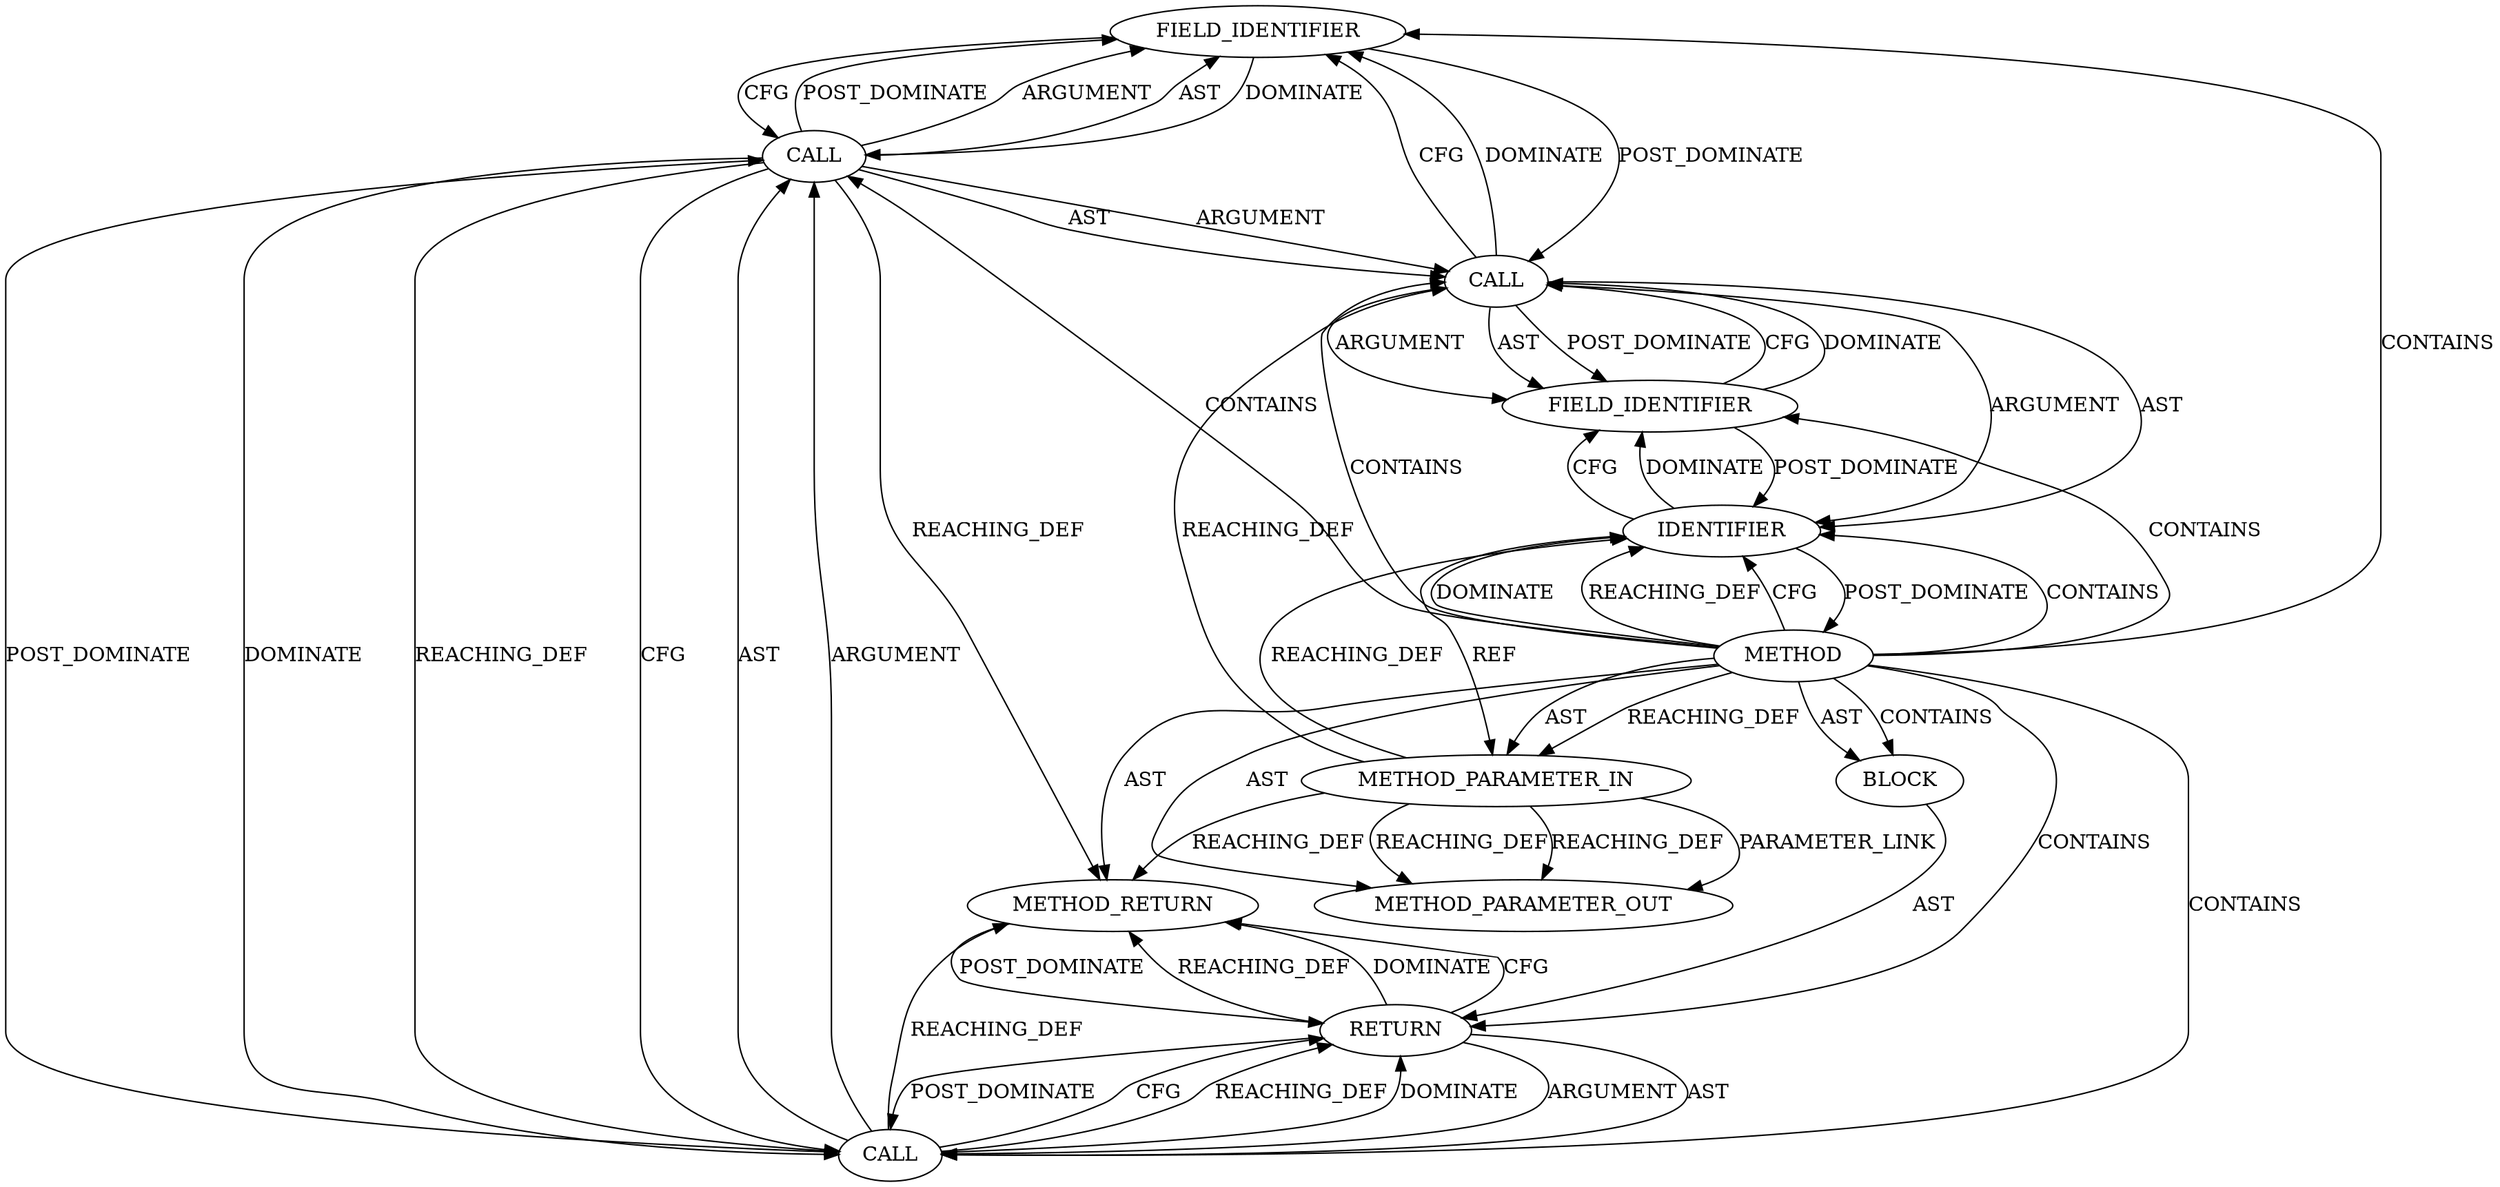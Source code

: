 digraph {
  1135 [label=FIELD_IDENTIFIER ORDER=2 ARGUMENT_INDEX=2 CODE="data_len" COLUMN_NUMBER=21 LINE_NUMBER=369 CANONICAL_NAME="data_len"]
  13026 [label=METHOD_PARAMETER_OUT ORDER=1 CODE="const struct ceph_msg *msg" IS_VARIADIC=false COLUMN_NUMBER=21 LINE_NUMBER=367 TYPE_FULL_NAME="ceph_msg*" EVALUATION_STRATEGY="BY_VALUE" INDEX=1 NAME="msg"]
  1129 [label=RETURN ORDER=1 ARGUMENT_INDEX=-1 CODE="return le32_to_cpu(msg->hdr.data_len);" COLUMN_NUMBER=2 LINE_NUMBER=369]
  1133 [label=IDENTIFIER ORDER=1 ARGUMENT_INDEX=1 CODE="msg" COLUMN_NUMBER=21 LINE_NUMBER=369 TYPE_FULL_NAME="ceph_msg*" NAME="msg"]
  1127 [label=METHOD_PARAMETER_IN ORDER=1 CODE="const struct ceph_msg *msg" IS_VARIADIC=false COLUMN_NUMBER=21 LINE_NUMBER=367 TYPE_FULL_NAME="ceph_msg*" EVALUATION_STRATEGY="BY_VALUE" INDEX=1 NAME="msg"]
  1126 [label=METHOD COLUMN_NUMBER=1 LINE_NUMBER=367 COLUMN_NUMBER_END=1 IS_EXTERNAL=false SIGNATURE="int data_len (ceph_msg*)" NAME="data_len" AST_PARENT_TYPE="TYPE_DECL" AST_PARENT_FULL_NAME="file_code_old-a282a2f-decode_preamble-531.c:<global>" ORDER=24 CODE="static int data_len(const struct ceph_msg *msg)
{
	return le32_to_cpu(msg->hdr.data_len);
}" FULL_NAME="data_len" LINE_NUMBER_END=370 FILENAME="file_code_old-a282a2f-decode_preamble-531.c"]
  1136 [label=METHOD_RETURN ORDER=3 CODE="RET" COLUMN_NUMBER=1 LINE_NUMBER=367 TYPE_FULL_NAME="int" EVALUATION_STRATEGY="BY_VALUE"]
  1130 [label=CALL ORDER=1 ARGUMENT_INDEX=-1 CODE="le32_to_cpu(msg->hdr.data_len)" COLUMN_NUMBER=9 METHOD_FULL_NAME="le32_to_cpu" LINE_NUMBER=369 TYPE_FULL_NAME="<empty>" DISPATCH_TYPE="STATIC_DISPATCH" SIGNATURE="" NAME="le32_to_cpu"]
  1134 [label=FIELD_IDENTIFIER ORDER=2 ARGUMENT_INDEX=2 CODE="hdr" COLUMN_NUMBER=21 LINE_NUMBER=369 CANONICAL_NAME="hdr"]
  1131 [label=CALL ORDER=1 ARGUMENT_INDEX=1 CODE="msg->hdr.data_len" COLUMN_NUMBER=21 METHOD_FULL_NAME="<operator>.fieldAccess" LINE_NUMBER=369 TYPE_FULL_NAME="<empty>" DISPATCH_TYPE="STATIC_DISPATCH" SIGNATURE="" NAME="<operator>.fieldAccess"]
  1132 [label=CALL ORDER=1 ARGUMENT_INDEX=1 CODE="msg->hdr" COLUMN_NUMBER=21 METHOD_FULL_NAME="<operator>.indirectFieldAccess" LINE_NUMBER=369 TYPE_FULL_NAME="<empty>" DISPATCH_TYPE="STATIC_DISPATCH" SIGNATURE="" NAME="<operator>.indirectFieldAccess"]
  1128 [label=BLOCK ORDER=2 ARGUMENT_INDEX=-1 CODE="{
	return le32_to_cpu(msg->hdr.data_len);
}" COLUMN_NUMBER=1 LINE_NUMBER=368 TYPE_FULL_NAME="void"]
  1133 -> 1134 [label=CFG ]
  1126 -> 1135 [label=CONTAINS ]
  1133 -> 1126 [label=POST_DOMINATE ]
  1129 -> 1130 [label=ARGUMENT ]
  1126 -> 1133 [label=CONTAINS ]
  1127 -> 1136 [label=REACHING_DEF VARIABLE="msg"]
  1131 -> 1130 [label=DOMINATE ]
  1128 -> 1129 [label=AST ]
  1132 -> 1135 [label=CFG ]
  1131 -> 1135 [label=POST_DOMINATE ]
  1129 -> 1136 [label=REACHING_DEF VARIABLE="<RET>"]
  1126 -> 1134 [label=CONTAINS ]
  1130 -> 1131 [label=AST ]
  1133 -> 1127 [label=REF ]
  1132 -> 1133 [label=ARGUMENT ]
  1130 -> 1129 [label=CFG ]
  1126 -> 1130 [label=CONTAINS ]
  1130 -> 1129 [label=REACHING_DEF VARIABLE="le32_to_cpu(msg->hdr.data_len)"]
  1135 -> 1131 [label=DOMINATE ]
  1126 -> 1128 [label=CONTAINS ]
  1132 -> 1133 [label=AST ]
  1126 -> 1133 [label=DOMINATE ]
  1132 -> 1134 [label=ARGUMENT ]
  1134 -> 1132 [label=CFG ]
  1131 -> 1135 [label=ARGUMENT ]
  1131 -> 1132 [label=ARGUMENT ]
  1134 -> 1133 [label=POST_DOMINATE ]
  1134 -> 1132 [label=DOMINATE ]
  1129 -> 1130 [label=AST ]
  1126 -> 1132 [label=CONTAINS ]
  1133 -> 1134 [label=DOMINATE ]
  1132 -> 1135 [label=DOMINATE ]
  1136 -> 1129 [label=POST_DOMINATE ]
  1129 -> 1136 [label=DOMINATE ]
  1126 -> 1133 [label=REACHING_DEF VARIABLE=""]
  1127 -> 1132 [label=REACHING_DEF VARIABLE="msg"]
  1132 -> 1134 [label=AST ]
  1131 -> 1135 [label=AST ]
  1126 -> 1136 [label=AST ]
  1129 -> 1130 [label=POST_DOMINATE ]
  1126 -> 1127 [label=AST ]
  1131 -> 1130 [label=CFG ]
  1135 -> 1131 [label=CFG ]
  1131 -> 1130 [label=REACHING_DEF VARIABLE="msg->hdr.data_len"]
  1127 -> 1133 [label=REACHING_DEF VARIABLE="msg"]
  1131 -> 1132 [label=AST ]
  1132 -> 1134 [label=POST_DOMINATE ]
  1127 -> 13026 [label=REACHING_DEF VARIABLE="msg"]
  1127 -> 13026 [label=REACHING_DEF VARIABLE="msg"]
  1130 -> 1136 [label=REACHING_DEF VARIABLE="le32_to_cpu(msg->hdr.data_len)"]
  1129 -> 1136 [label=CFG ]
  1130 -> 1131 [label=ARGUMENT ]
  1126 -> 13026 [label=AST ]
  1126 -> 1128 [label=AST ]
  1130 -> 1131 [label=POST_DOMINATE ]
  1126 -> 1127 [label=REACHING_DEF VARIABLE=""]
  1127 -> 13026 [label=PARAMETER_LINK ]
  1135 -> 1132 [label=POST_DOMINATE ]
  1126 -> 1133 [label=CFG ]
  1126 -> 1131 [label=CONTAINS ]
  1130 -> 1129 [label=DOMINATE ]
  1131 -> 1136 [label=REACHING_DEF VARIABLE="msg->hdr.data_len"]
  1126 -> 1129 [label=CONTAINS ]
}
